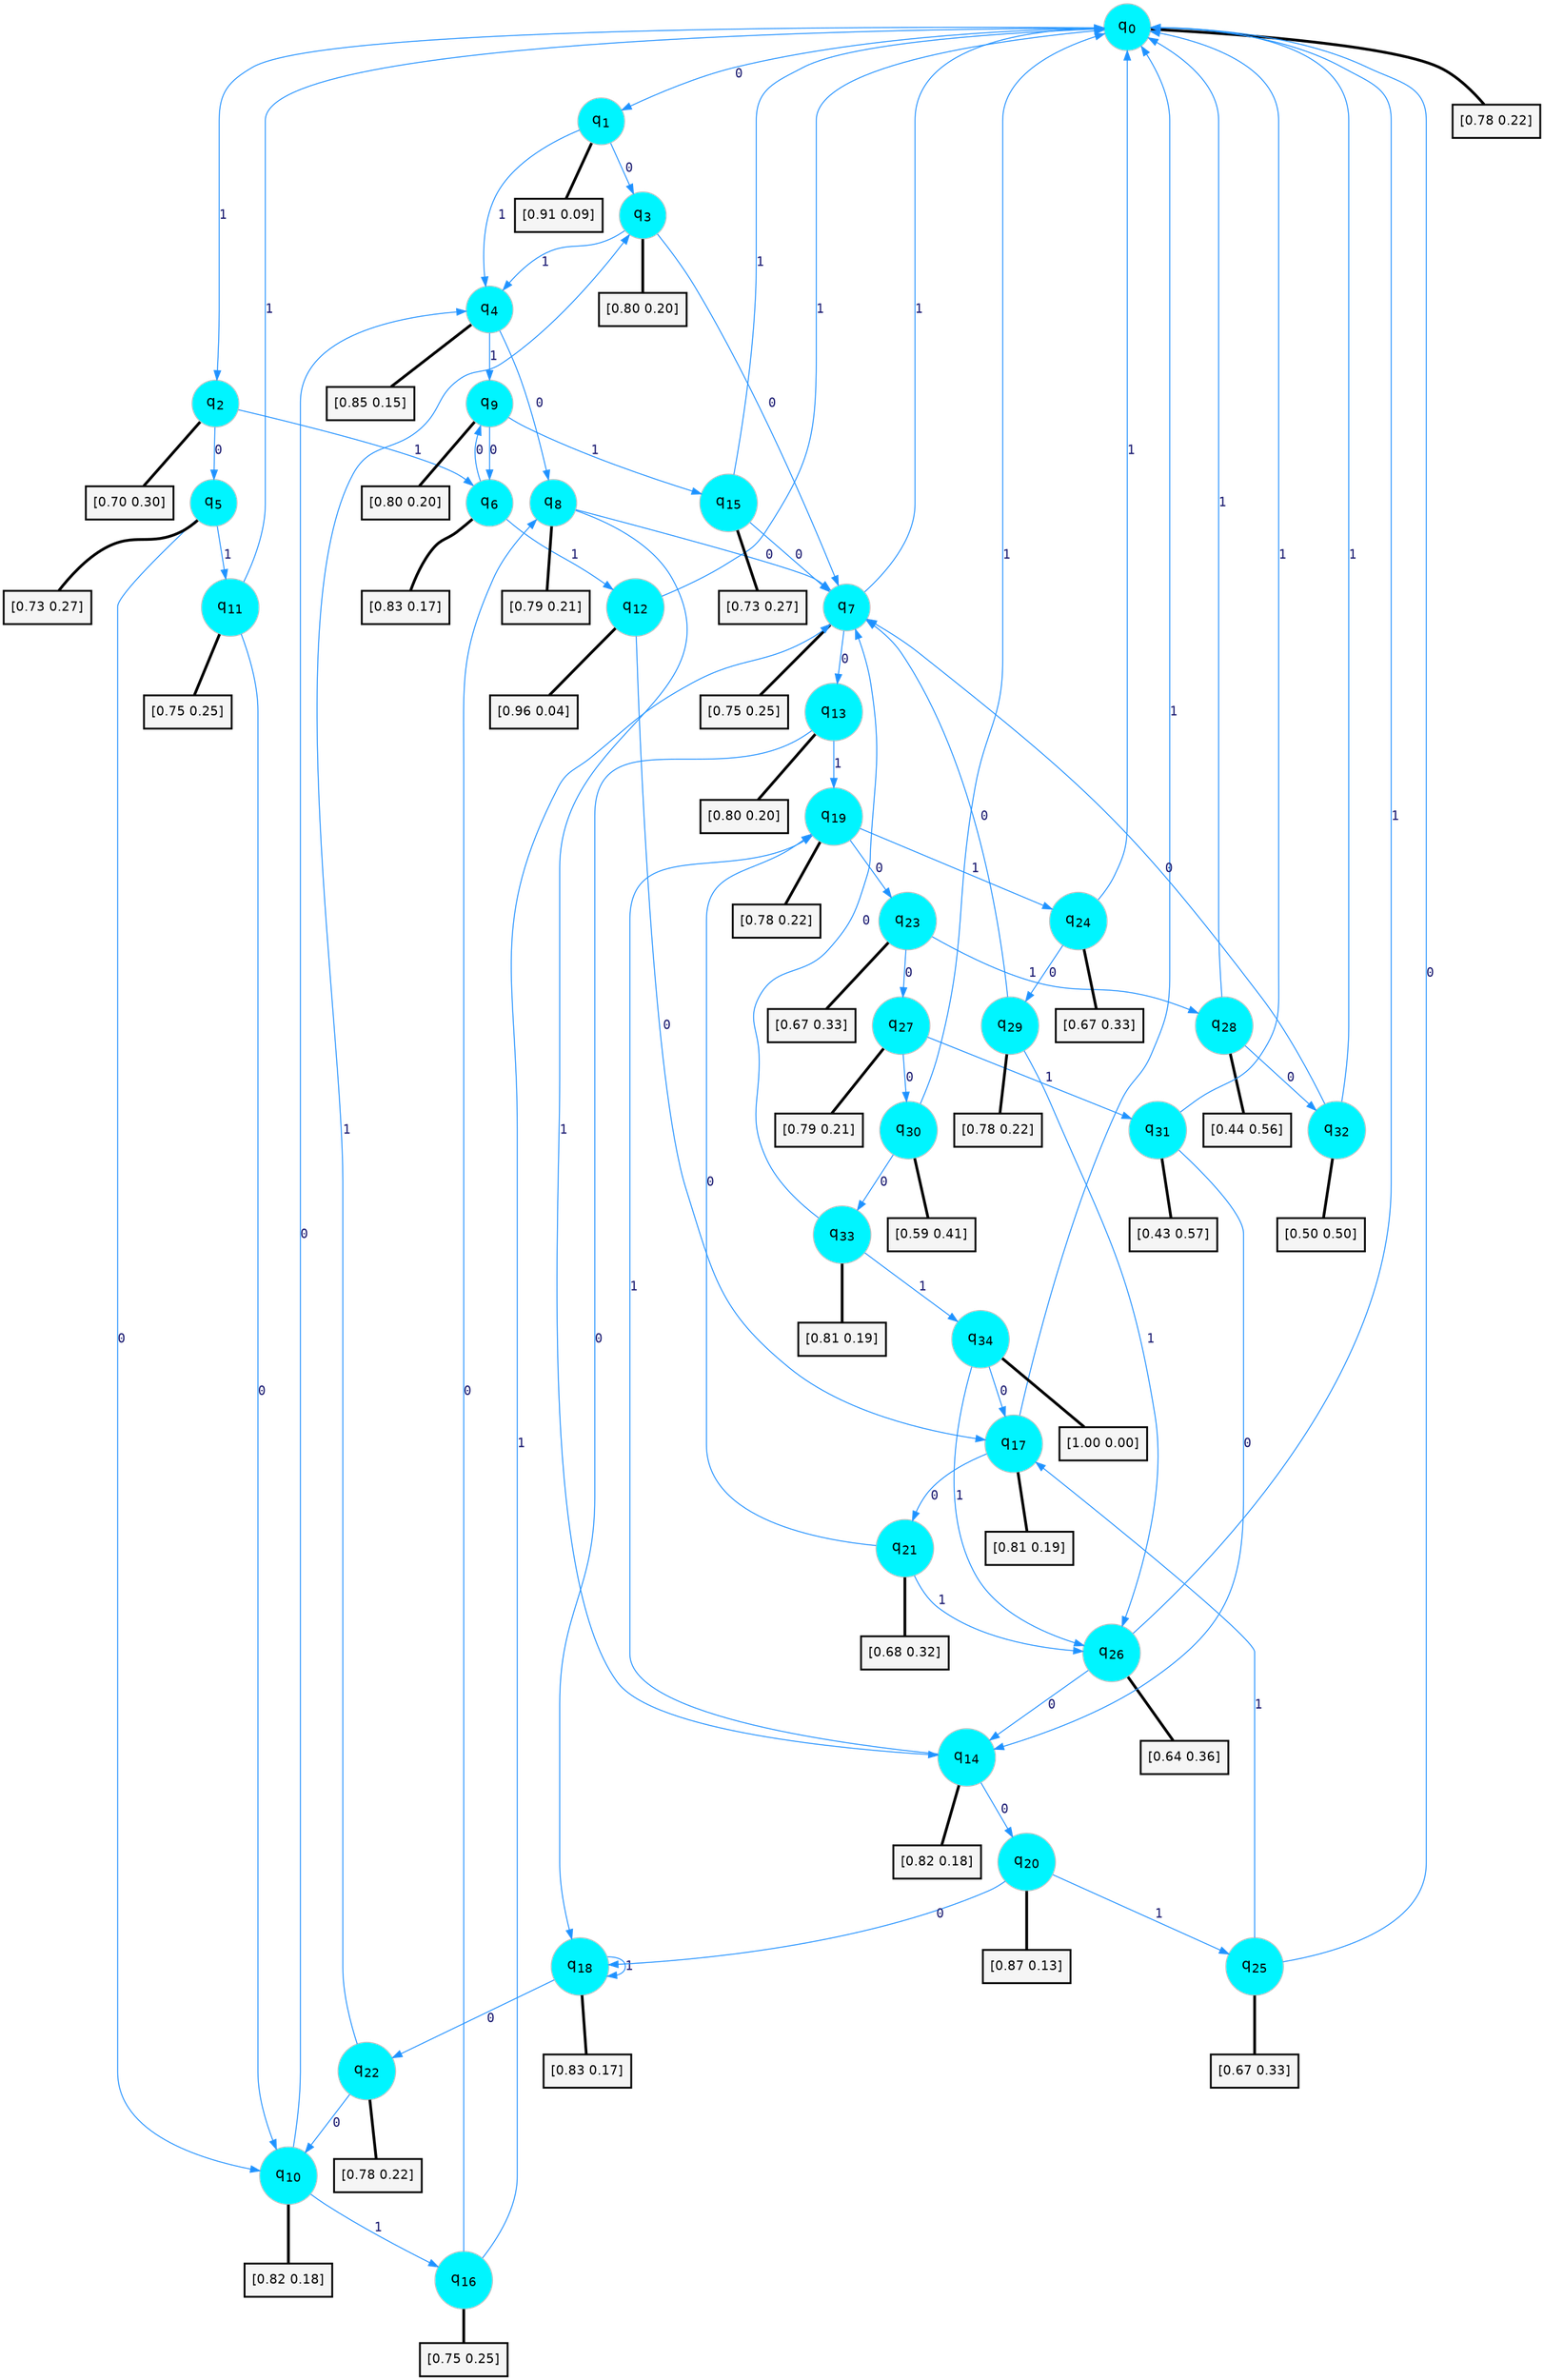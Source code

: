 digraph G {
graph [
bgcolor=transparent, dpi=300, rankdir=TD, size="40,25"];
node [
color=gray, fillcolor=turquoise1, fontcolor=black, fontname=Helvetica, fontsize=16, fontweight=bold, shape=circle, style=filled];
edge [
arrowsize=1, color=dodgerblue1, fontcolor=midnightblue, fontname=courier, fontweight=bold, penwidth=1, style=solid, weight=20];
0[label=<q<SUB>0</SUB>>];
1[label=<q<SUB>1</SUB>>];
2[label=<q<SUB>2</SUB>>];
3[label=<q<SUB>3</SUB>>];
4[label=<q<SUB>4</SUB>>];
5[label=<q<SUB>5</SUB>>];
6[label=<q<SUB>6</SUB>>];
7[label=<q<SUB>7</SUB>>];
8[label=<q<SUB>8</SUB>>];
9[label=<q<SUB>9</SUB>>];
10[label=<q<SUB>10</SUB>>];
11[label=<q<SUB>11</SUB>>];
12[label=<q<SUB>12</SUB>>];
13[label=<q<SUB>13</SUB>>];
14[label=<q<SUB>14</SUB>>];
15[label=<q<SUB>15</SUB>>];
16[label=<q<SUB>16</SUB>>];
17[label=<q<SUB>17</SUB>>];
18[label=<q<SUB>18</SUB>>];
19[label=<q<SUB>19</SUB>>];
20[label=<q<SUB>20</SUB>>];
21[label=<q<SUB>21</SUB>>];
22[label=<q<SUB>22</SUB>>];
23[label=<q<SUB>23</SUB>>];
24[label=<q<SUB>24</SUB>>];
25[label=<q<SUB>25</SUB>>];
26[label=<q<SUB>26</SUB>>];
27[label=<q<SUB>27</SUB>>];
28[label=<q<SUB>28</SUB>>];
29[label=<q<SUB>29</SUB>>];
30[label=<q<SUB>30</SUB>>];
31[label=<q<SUB>31</SUB>>];
32[label=<q<SUB>32</SUB>>];
33[label=<q<SUB>33</SUB>>];
34[label=<q<SUB>34</SUB>>];
35[label="[0.78 0.22]", shape=box,fontcolor=black, fontname=Helvetica, fontsize=14, penwidth=2, fillcolor=whitesmoke,color=black];
36[label="[0.91 0.09]", shape=box,fontcolor=black, fontname=Helvetica, fontsize=14, penwidth=2, fillcolor=whitesmoke,color=black];
37[label="[0.70 0.30]", shape=box,fontcolor=black, fontname=Helvetica, fontsize=14, penwidth=2, fillcolor=whitesmoke,color=black];
38[label="[0.80 0.20]", shape=box,fontcolor=black, fontname=Helvetica, fontsize=14, penwidth=2, fillcolor=whitesmoke,color=black];
39[label="[0.85 0.15]", shape=box,fontcolor=black, fontname=Helvetica, fontsize=14, penwidth=2, fillcolor=whitesmoke,color=black];
40[label="[0.73 0.27]", shape=box,fontcolor=black, fontname=Helvetica, fontsize=14, penwidth=2, fillcolor=whitesmoke,color=black];
41[label="[0.83 0.17]", shape=box,fontcolor=black, fontname=Helvetica, fontsize=14, penwidth=2, fillcolor=whitesmoke,color=black];
42[label="[0.75 0.25]", shape=box,fontcolor=black, fontname=Helvetica, fontsize=14, penwidth=2, fillcolor=whitesmoke,color=black];
43[label="[0.79 0.21]", shape=box,fontcolor=black, fontname=Helvetica, fontsize=14, penwidth=2, fillcolor=whitesmoke,color=black];
44[label="[0.80 0.20]", shape=box,fontcolor=black, fontname=Helvetica, fontsize=14, penwidth=2, fillcolor=whitesmoke,color=black];
45[label="[0.82 0.18]", shape=box,fontcolor=black, fontname=Helvetica, fontsize=14, penwidth=2, fillcolor=whitesmoke,color=black];
46[label="[0.75 0.25]", shape=box,fontcolor=black, fontname=Helvetica, fontsize=14, penwidth=2, fillcolor=whitesmoke,color=black];
47[label="[0.96 0.04]", shape=box,fontcolor=black, fontname=Helvetica, fontsize=14, penwidth=2, fillcolor=whitesmoke,color=black];
48[label="[0.80 0.20]", shape=box,fontcolor=black, fontname=Helvetica, fontsize=14, penwidth=2, fillcolor=whitesmoke,color=black];
49[label="[0.82 0.18]", shape=box,fontcolor=black, fontname=Helvetica, fontsize=14, penwidth=2, fillcolor=whitesmoke,color=black];
50[label="[0.73 0.27]", shape=box,fontcolor=black, fontname=Helvetica, fontsize=14, penwidth=2, fillcolor=whitesmoke,color=black];
51[label="[0.75 0.25]", shape=box,fontcolor=black, fontname=Helvetica, fontsize=14, penwidth=2, fillcolor=whitesmoke,color=black];
52[label="[0.81 0.19]", shape=box,fontcolor=black, fontname=Helvetica, fontsize=14, penwidth=2, fillcolor=whitesmoke,color=black];
53[label="[0.83 0.17]", shape=box,fontcolor=black, fontname=Helvetica, fontsize=14, penwidth=2, fillcolor=whitesmoke,color=black];
54[label="[0.78 0.22]", shape=box,fontcolor=black, fontname=Helvetica, fontsize=14, penwidth=2, fillcolor=whitesmoke,color=black];
55[label="[0.87 0.13]", shape=box,fontcolor=black, fontname=Helvetica, fontsize=14, penwidth=2, fillcolor=whitesmoke,color=black];
56[label="[0.68 0.32]", shape=box,fontcolor=black, fontname=Helvetica, fontsize=14, penwidth=2, fillcolor=whitesmoke,color=black];
57[label="[0.78 0.22]", shape=box,fontcolor=black, fontname=Helvetica, fontsize=14, penwidth=2, fillcolor=whitesmoke,color=black];
58[label="[0.67 0.33]", shape=box,fontcolor=black, fontname=Helvetica, fontsize=14, penwidth=2, fillcolor=whitesmoke,color=black];
59[label="[0.67 0.33]", shape=box,fontcolor=black, fontname=Helvetica, fontsize=14, penwidth=2, fillcolor=whitesmoke,color=black];
60[label="[0.67 0.33]", shape=box,fontcolor=black, fontname=Helvetica, fontsize=14, penwidth=2, fillcolor=whitesmoke,color=black];
61[label="[0.64 0.36]", shape=box,fontcolor=black, fontname=Helvetica, fontsize=14, penwidth=2, fillcolor=whitesmoke,color=black];
62[label="[0.79 0.21]", shape=box,fontcolor=black, fontname=Helvetica, fontsize=14, penwidth=2, fillcolor=whitesmoke,color=black];
63[label="[0.44 0.56]", shape=box,fontcolor=black, fontname=Helvetica, fontsize=14, penwidth=2, fillcolor=whitesmoke,color=black];
64[label="[0.78 0.22]", shape=box,fontcolor=black, fontname=Helvetica, fontsize=14, penwidth=2, fillcolor=whitesmoke,color=black];
65[label="[0.59 0.41]", shape=box,fontcolor=black, fontname=Helvetica, fontsize=14, penwidth=2, fillcolor=whitesmoke,color=black];
66[label="[0.43 0.57]", shape=box,fontcolor=black, fontname=Helvetica, fontsize=14, penwidth=2, fillcolor=whitesmoke,color=black];
67[label="[0.50 0.50]", shape=box,fontcolor=black, fontname=Helvetica, fontsize=14, penwidth=2, fillcolor=whitesmoke,color=black];
68[label="[0.81 0.19]", shape=box,fontcolor=black, fontname=Helvetica, fontsize=14, penwidth=2, fillcolor=whitesmoke,color=black];
69[label="[1.00 0.00]", shape=box,fontcolor=black, fontname=Helvetica, fontsize=14, penwidth=2, fillcolor=whitesmoke,color=black];
0->1 [label=0];
0->2 [label=1];
0->35 [arrowhead=none, penwidth=3,color=black];
1->3 [label=0];
1->4 [label=1];
1->36 [arrowhead=none, penwidth=3,color=black];
2->5 [label=0];
2->6 [label=1];
2->37 [arrowhead=none, penwidth=3,color=black];
3->7 [label=0];
3->4 [label=1];
3->38 [arrowhead=none, penwidth=3,color=black];
4->8 [label=0];
4->9 [label=1];
4->39 [arrowhead=none, penwidth=3,color=black];
5->10 [label=0];
5->11 [label=1];
5->40 [arrowhead=none, penwidth=3,color=black];
6->9 [label=0];
6->12 [label=1];
6->41 [arrowhead=none, penwidth=3,color=black];
7->13 [label=0];
7->0 [label=1];
7->42 [arrowhead=none, penwidth=3,color=black];
8->7 [label=0];
8->14 [label=1];
8->43 [arrowhead=none, penwidth=3,color=black];
9->6 [label=0];
9->15 [label=1];
9->44 [arrowhead=none, penwidth=3,color=black];
10->4 [label=0];
10->16 [label=1];
10->45 [arrowhead=none, penwidth=3,color=black];
11->10 [label=0];
11->0 [label=1];
11->46 [arrowhead=none, penwidth=3,color=black];
12->17 [label=0];
12->0 [label=1];
12->47 [arrowhead=none, penwidth=3,color=black];
13->18 [label=0];
13->19 [label=1];
13->48 [arrowhead=none, penwidth=3,color=black];
14->20 [label=0];
14->19 [label=1];
14->49 [arrowhead=none, penwidth=3,color=black];
15->7 [label=0];
15->0 [label=1];
15->50 [arrowhead=none, penwidth=3,color=black];
16->8 [label=0];
16->7 [label=1];
16->51 [arrowhead=none, penwidth=3,color=black];
17->21 [label=0];
17->0 [label=1];
17->52 [arrowhead=none, penwidth=3,color=black];
18->22 [label=0];
18->18 [label=1];
18->53 [arrowhead=none, penwidth=3,color=black];
19->23 [label=0];
19->24 [label=1];
19->54 [arrowhead=none, penwidth=3,color=black];
20->18 [label=0];
20->25 [label=1];
20->55 [arrowhead=none, penwidth=3,color=black];
21->19 [label=0];
21->26 [label=1];
21->56 [arrowhead=none, penwidth=3,color=black];
22->10 [label=0];
22->3 [label=1];
22->57 [arrowhead=none, penwidth=3,color=black];
23->27 [label=0];
23->28 [label=1];
23->58 [arrowhead=none, penwidth=3,color=black];
24->29 [label=0];
24->0 [label=1];
24->59 [arrowhead=none, penwidth=3,color=black];
25->0 [label=0];
25->17 [label=1];
25->60 [arrowhead=none, penwidth=3,color=black];
26->14 [label=0];
26->0 [label=1];
26->61 [arrowhead=none, penwidth=3,color=black];
27->30 [label=0];
27->31 [label=1];
27->62 [arrowhead=none, penwidth=3,color=black];
28->32 [label=0];
28->0 [label=1];
28->63 [arrowhead=none, penwidth=3,color=black];
29->7 [label=0];
29->26 [label=1];
29->64 [arrowhead=none, penwidth=3,color=black];
30->33 [label=0];
30->0 [label=1];
30->65 [arrowhead=none, penwidth=3,color=black];
31->14 [label=0];
31->0 [label=1];
31->66 [arrowhead=none, penwidth=3,color=black];
32->7 [label=0];
32->0 [label=1];
32->67 [arrowhead=none, penwidth=3,color=black];
33->7 [label=0];
33->34 [label=1];
33->68 [arrowhead=none, penwidth=3,color=black];
34->17 [label=0];
34->26 [label=1];
34->69 [arrowhead=none, penwidth=3,color=black];
}
